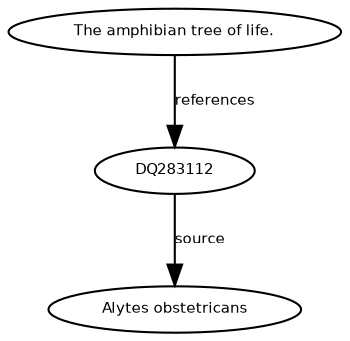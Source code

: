 digraph G {
size="3,3";
node [fontsize=7, fontname="Helvetica"];
edge [fontsize=7, fontname="Helvetica"];
node0 [label="DQ283112", width=0.27433100247,height=0.27433100247];
node1 [label="The amphibian tree of life.", width=0.27433100247,height=0.27433100247];
node2 [label="Alytes obstetricans", width=0.27433100247,height=0.27433100247];
node1 -> node0 [label="references"];
node0 -> node2 [label="source"];
}

